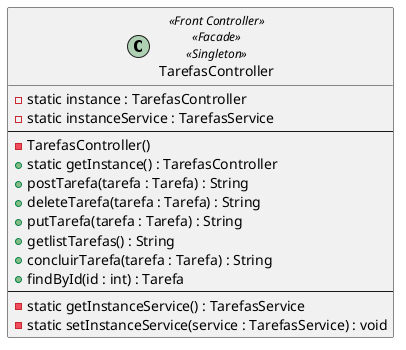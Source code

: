 @startuml

skinparam line ortho

class TarefasController <<Front Controller>> <<Facade>> <<Singleton>>  {
    - static instance : TarefasController
    - static instanceService : TarefasService
    --
    - TarefasController()
    + static getInstance() : TarefasController
    + postTarefa(tarefa : Tarefa) : String
    + deleteTarefa(tarefa : Tarefa) : String
    + putTarefa(tarefa : Tarefa) : String
    + getlistTarefas() : String
    + concluirTarefa(tarefa : Tarefa) : String
    + findById(id : int) : Tarefa
    --
    - static getInstanceService() : TarefasService
    - static setInstanceService(service : TarefasService) : void
}

@enduml